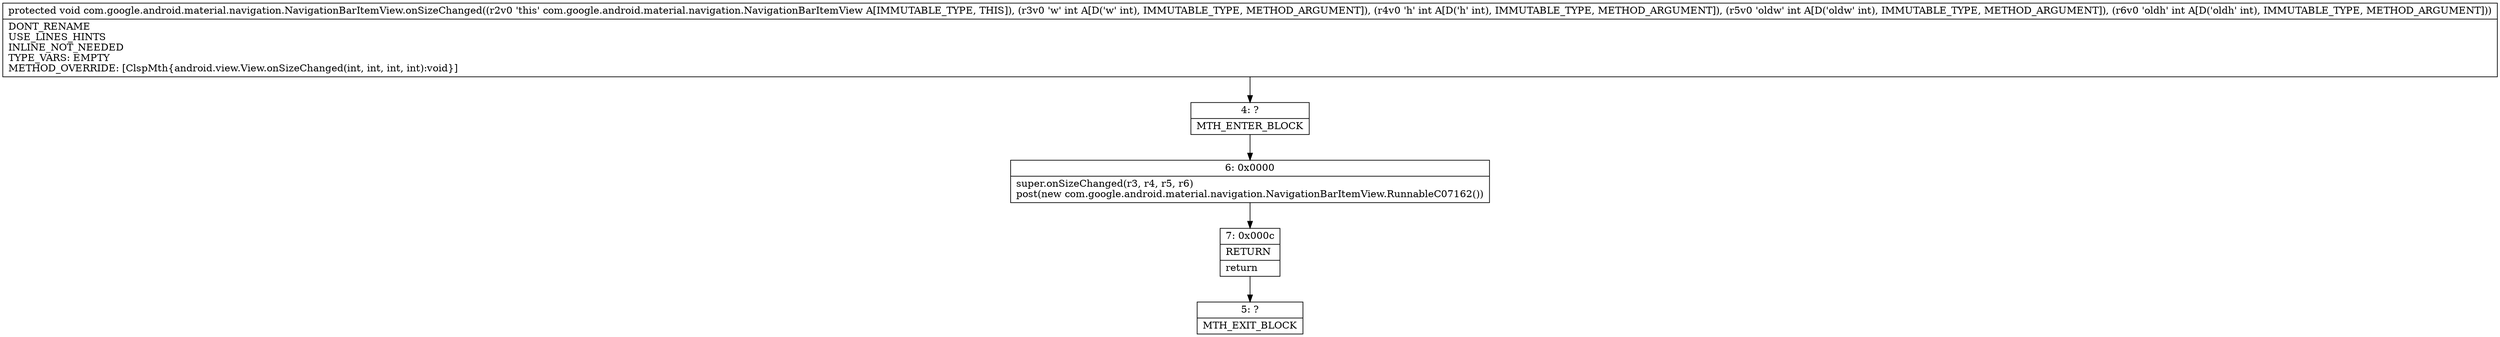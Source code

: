 digraph "CFG forcom.google.android.material.navigation.NavigationBarItemView.onSizeChanged(IIII)V" {
Node_4 [shape=record,label="{4\:\ ?|MTH_ENTER_BLOCK\l}"];
Node_6 [shape=record,label="{6\:\ 0x0000|super.onSizeChanged(r3, r4, r5, r6)\lpost(new com.google.android.material.navigation.NavigationBarItemView.RunnableC07162())\l}"];
Node_7 [shape=record,label="{7\:\ 0x000c|RETURN\l|return\l}"];
Node_5 [shape=record,label="{5\:\ ?|MTH_EXIT_BLOCK\l}"];
MethodNode[shape=record,label="{protected void com.google.android.material.navigation.NavigationBarItemView.onSizeChanged((r2v0 'this' com.google.android.material.navigation.NavigationBarItemView A[IMMUTABLE_TYPE, THIS]), (r3v0 'w' int A[D('w' int), IMMUTABLE_TYPE, METHOD_ARGUMENT]), (r4v0 'h' int A[D('h' int), IMMUTABLE_TYPE, METHOD_ARGUMENT]), (r5v0 'oldw' int A[D('oldw' int), IMMUTABLE_TYPE, METHOD_ARGUMENT]), (r6v0 'oldh' int A[D('oldh' int), IMMUTABLE_TYPE, METHOD_ARGUMENT]))  | DONT_RENAME\lUSE_LINES_HINTS\lINLINE_NOT_NEEDED\lTYPE_VARS: EMPTY\lMETHOD_OVERRIDE: [ClspMth\{android.view.View.onSizeChanged(int, int, int, int):void\}]\l}"];
MethodNode -> Node_4;Node_4 -> Node_6;
Node_6 -> Node_7;
Node_7 -> Node_5;
}

